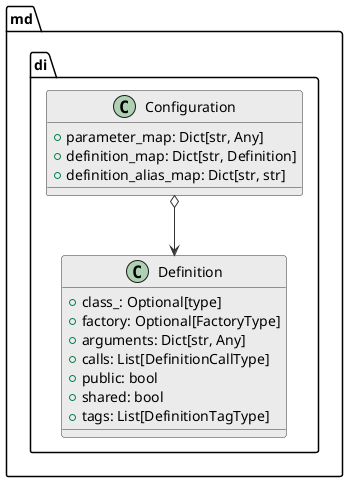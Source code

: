 @startuml

skinparam class {
  BackgroundColor #ebebeb
  ArrowColor      #333
  BorderColor     #333
}

package md.di {
  class md.di.Definition {
    + class_: Optional[type]
    + factory: Optional[FactoryType]
    + arguments: Dict[str, Any]
    + calls: List[DefinitionCallType]
    + public: bool
    + shared: bool
    + tags: List[DefinitionTagType]
  }

  class md.di.Configuration {
    + parameter_map: Dict[str, Any]
    + definition_map: Dict[str, Definition]
    + definition_alias_map: Dict[str, str]
  }

  md.di.Configuration o--> md.di.Definition
}

@enduml
